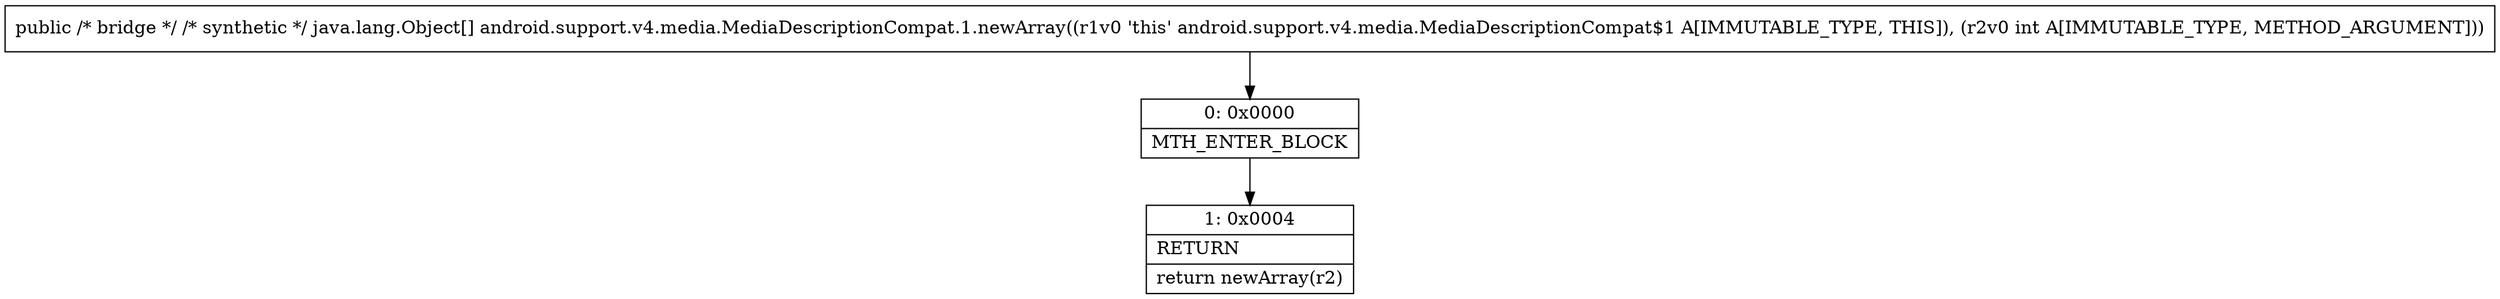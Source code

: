 digraph "CFG forandroid.support.v4.media.MediaDescriptionCompat.1.newArray(I)[Ljava\/lang\/Object;" {
Node_0 [shape=record,label="{0\:\ 0x0000|MTH_ENTER_BLOCK\l}"];
Node_1 [shape=record,label="{1\:\ 0x0004|RETURN\l|return newArray(r2)\l}"];
MethodNode[shape=record,label="{public \/* bridge *\/ \/* synthetic *\/ java.lang.Object[] android.support.v4.media.MediaDescriptionCompat.1.newArray((r1v0 'this' android.support.v4.media.MediaDescriptionCompat$1 A[IMMUTABLE_TYPE, THIS]), (r2v0 int A[IMMUTABLE_TYPE, METHOD_ARGUMENT])) }"];
MethodNode -> Node_0;
Node_0 -> Node_1;
}

